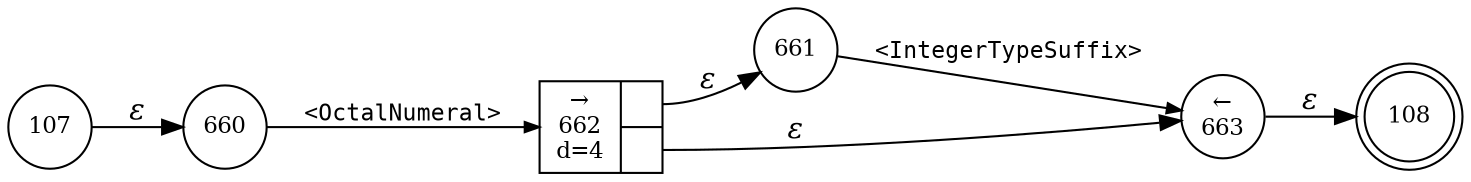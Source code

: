 digraph ATN {
rankdir=LR;
s108[fontsize=11, label="108", shape=doublecircle, fixedsize=true, width=.6];
s660[fontsize=11,label="660", shape=circle, fixedsize=true, width=.55, peripheries=1];
s661[fontsize=11,label="661", shape=circle, fixedsize=true, width=.55, peripheries=1];
s662[fontsize=11,label="{&rarr;\n662\nd=4|{<p0>|<p1>}}", shape=record, fixedsize=false, peripheries=1];
s663[fontsize=11,label="&larr;\n663", shape=circle, fixedsize=true, width=.55, peripheries=1];
s107[fontsize=11,label="107", shape=circle, fixedsize=true, width=.55, peripheries=1];
s107 -> s660 [fontname="Times-Italic", label="&epsilon;"];
s660 -> s662 [fontsize=11, fontname="Courier", arrowsize=.7, label = "<OctalNumeral>", arrowhead = normal];
s662:p0 -> s661 [fontname="Times-Italic", label="&epsilon;"];
s662:p1 -> s663 [fontname="Times-Italic", label="&epsilon;"];
s661 -> s663 [fontsize=11, fontname="Courier", arrowsize=.7, label = "<IntegerTypeSuffix>", arrowhead = normal];
s663 -> s108 [fontname="Times-Italic", label="&epsilon;"];
}